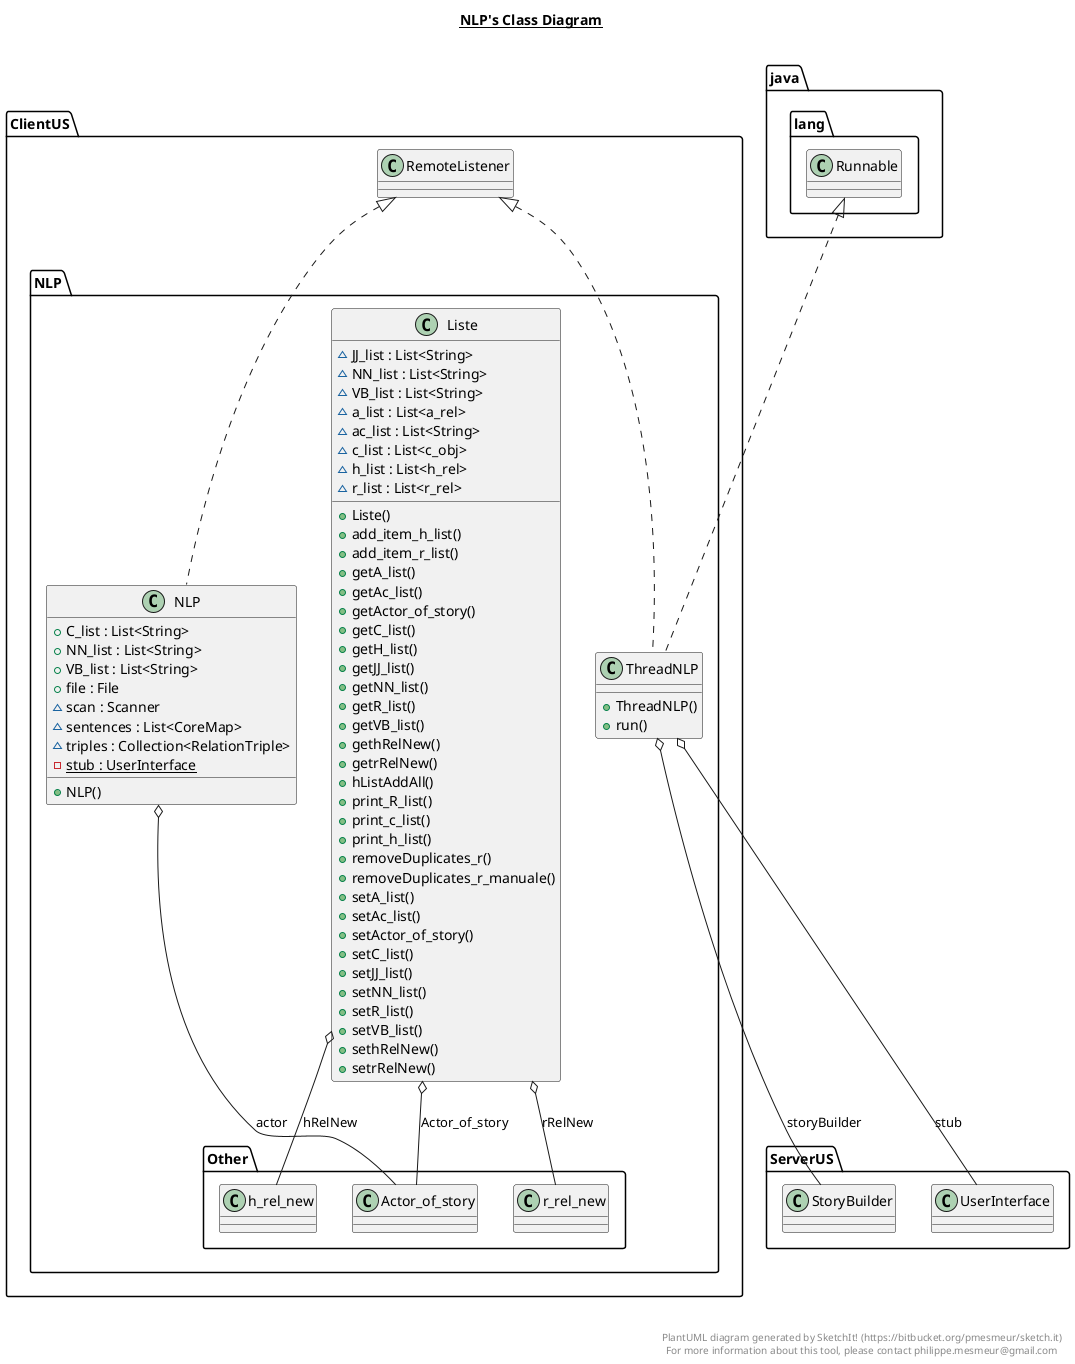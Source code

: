 @startuml

title __NLP's Class Diagram__\n

  namespace ClientUS {
    namespace NLP {
      class ClientUS.NLP.Liste {
          ~ JJ_list : List<String>
          ~ NN_list : List<String>
          ~ VB_list : List<String>
          ~ a_list : List<a_rel>
          ~ ac_list : List<String>
          ~ c_list : List<c_obj>
          ~ h_list : List<h_rel>
          ~ r_list : List<r_rel>
          + Liste()
          + add_item_h_list()
          + add_item_r_list()
          + getA_list()
          + getAc_list()
          + getActor_of_story()
          + getC_list()
          + getH_list()
          + getJJ_list()
          + getNN_list()
          + getR_list()
          + getVB_list()
          + gethRelNew()
          + getrRelNew()
          + hListAddAll()
          + print_R_list()
          + print_c_list()
          + print_h_list()
          + removeDuplicates_r()
          + removeDuplicates_r_manuale()
          + setA_list()
          + setAc_list()
          + setActor_of_story()
          + setC_list()
          + setJJ_list()
          + setNN_list()
          + setR_list()
          + setVB_list()
          + sethRelNew()
          + setrRelNew()
      }
    }
  }
  

  namespace ClientUS {
    namespace NLP {
      class ClientUS.NLP.NLP {
          + C_list : List<String>
          + NN_list : List<String>
          + VB_list : List<String>
          + file : File
          ~ scan : Scanner
          ~ sentences : List<CoreMap>
          ~ triples : Collection<RelationTriple>
          {static} - stub : UserInterface
          + NLP()
      }
    }
  }
  

  namespace ClientUS {
    namespace NLP {
      class ClientUS.NLP.ThreadNLP {
          + ThreadNLP()
          + run()
      }
    }
  }
  

  ClientUS.NLP.Liste o-- ClientUS.NLP.Other.Actor_of_story : Actor_of_story
  ClientUS.NLP.Liste o-- ClientUS.NLP.Other.h_rel_new : hRelNew
  ClientUS.NLP.Liste o-- ClientUS.NLP.Other.r_rel_new : rRelNew
  ClientUS.NLP.NLP .up.|> ClientUS.RemoteListener
  ClientUS.NLP.NLP o-- ClientUS.NLP.Other.Actor_of_story : actor
  ClientUS.NLP.ThreadNLP .up.|> ClientUS.RemoteListener
  ClientUS.NLP.ThreadNLP .up.|> java.lang.Runnable
  ClientUS.NLP.ThreadNLP o-- ServerUS.StoryBuilder : storyBuilder
  ClientUS.NLP.ThreadNLP o-- ServerUS.UserInterface : stub


right footer


PlantUML diagram generated by SketchIt! (https://bitbucket.org/pmesmeur/sketch.it)
For more information about this tool, please contact philippe.mesmeur@gmail.com
endfooter

@enduml
